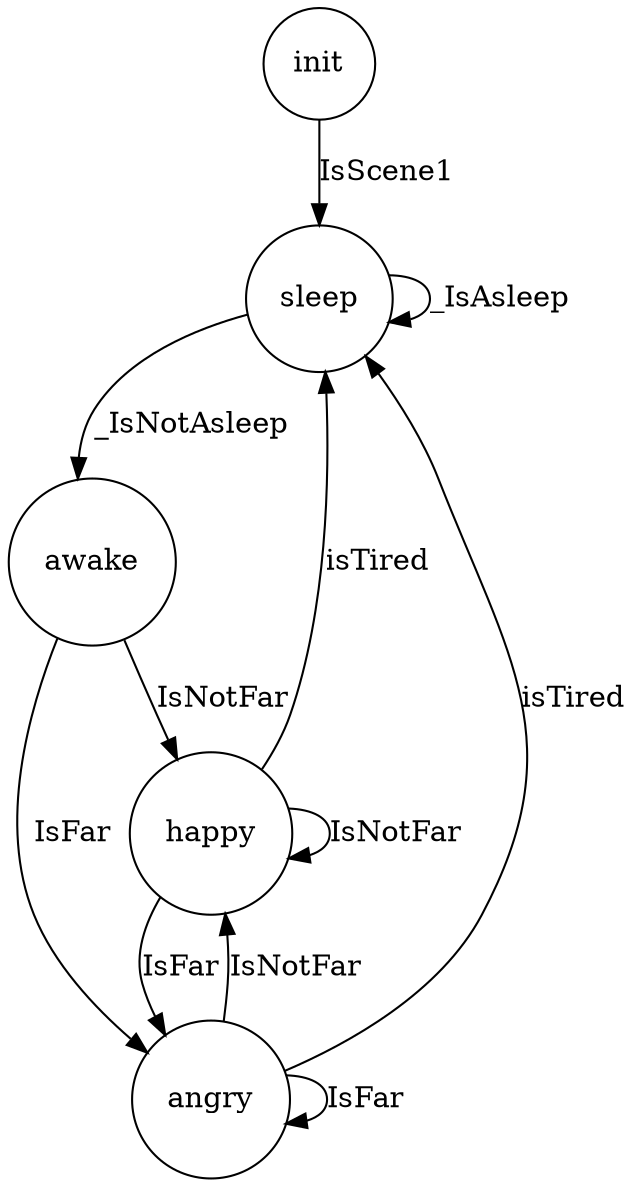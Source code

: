 digraph G {
    node [shape=circle, label=""]
    1 [label="init"]
    2 [label="sleep"]
    3 [label="awake"]
    4 [label="happy"]
    5 [label="angry"]
    1 -> 2  [label="IsScene1"]
    2 -> 3  [label="_IsNotAsleep"]
    2 -> 2  [label="_IsAsleep"]
    3 -> 5  [label="IsFar"]
    3 -> 4  [label="IsNotFar"]
    4 -> 4  [label="IsNotFar"]
    5 -> 5  [label="IsFar"]
    5 -> 4  [label="IsNotFar"]
    4 -> 5  [label="IsFar"]
    4 -> 2 [label="isTired"]
    5 -> 2 [label="isTired"]
}